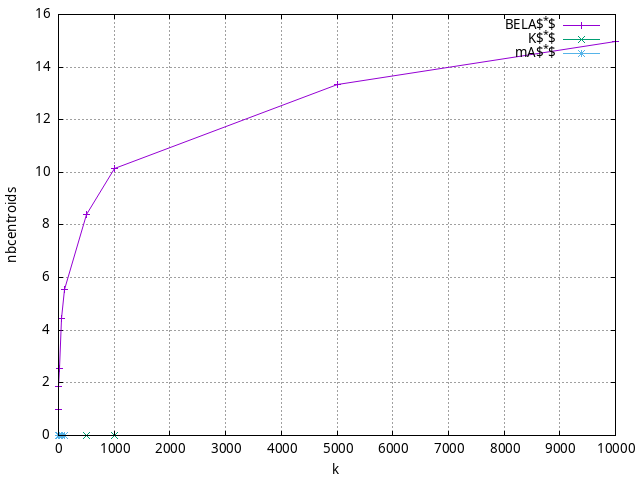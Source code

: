 #!/usr/bin/gnuplot
# -*- coding: utf-8 -*-
#
# results/maps/octile/10/random512-10.heuristic.octile.nbcentroids.gnuplot
#
# Started on 04/02/2024 19:56:02
# Author: Carlos Linares López
set grid
set xlabel "k"
set ylabel "nbcentroids"

set terminal png enhanced font "Ariel,10"
set output 'random512-10.heuristic.octile.nbcentroids.png'

plot "-" title "BELA$^*$"      with linesp, "-" title "K$^*$"      with linesp, "-" title "mA$^*$"      with linesp

	1 1.0
	5 1.87
	10 2.54
	50 4.45
	100 5.55
	500 8.4
	1000 10.14
	5000 13.34
	10000 14.96
end
	1 0.0
	5 0.0
	10 0.0
	50 0.0
	100 0.0
	500 0.0
	1000 0.0
end
	1 0.0
	5 0.0
	10 0.0
	50 0.0
	100 0.0
end
